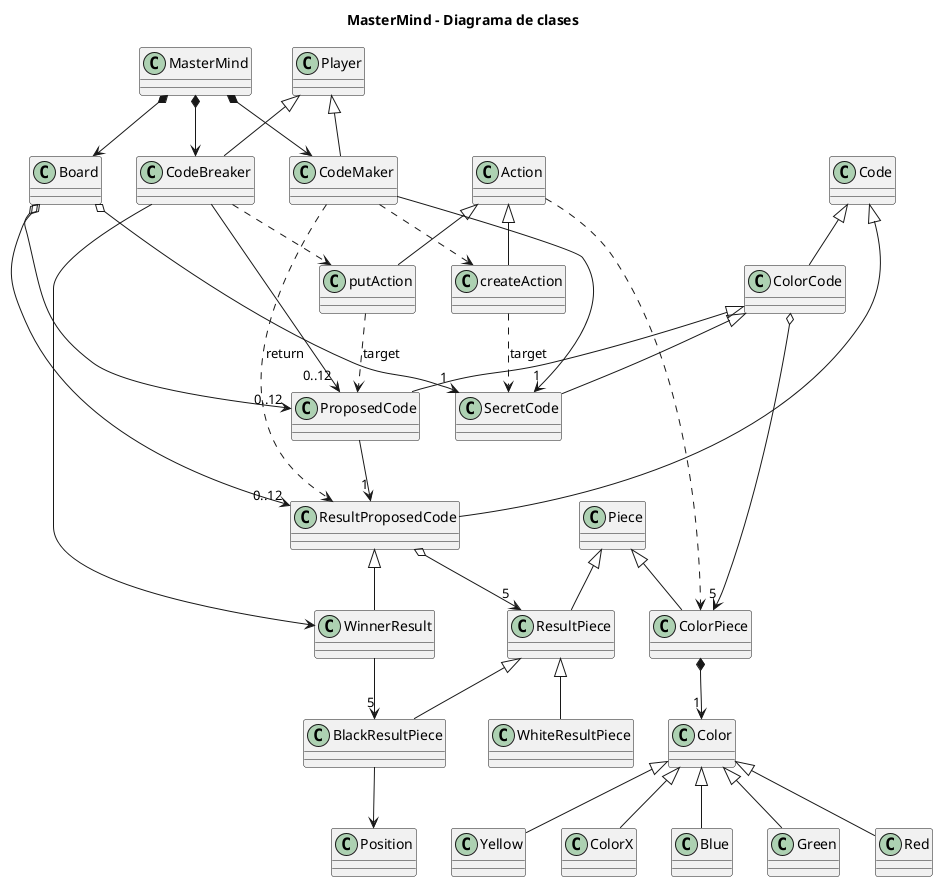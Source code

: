 @startuml MasterMind

title MasterMind - Diagrama de clases

class MasterMind

together {
    class Board
    class CodeMaker
    class CodeBreaker
}
class Player
class Piece
together {
    class ColorPiece
    class ResultPiece
}

together {
    class SecretCode
    class ProposedCode
    class ResultProposedCode
}

together {
    class putAction
    class createAction
}

class BlackResultPiece
class WhiteResultPiece
class WinnerResult
class Color
class Code
class ColorCode
class Position

MasterMind *--> Board
MasterMind *--> CodeMaker
MasterMind *--> CodeBreaker

Code ^-- ColorCode
Code ^-- ResultProposedCode
ColorCode ^-- SecretCode
ColorCode ^-- ProposedCode
ColorCode o--> "5" ColorPiece

Board o--> "1" SecretCode
Board o--> "0..12" ProposedCode
Board o--> "0..12" ResultProposedCode

Player ^-- CodeMaker
Player ^-- CodeBreaker
CodeMaker --> "1" SecretCode
CodeMaker ..> ResultProposedCode :"return"
CodeBreaker --> "0..12" ProposedCode 
ProposedCode --> "1" ResultProposedCode

ResultProposedCode o--> "5" ResultPiece
ResultProposedCode ^-- WinnerResult
CodeBreaker --> WinnerResult
WinnerResult --> "5" BlackResultPiece

Piece ^-- ColorPiece
Piece ^-- ResultPiece

ColorPiece *--> "1" Color
Color ^-- Blue
Color ^-- Green
Color ^-- Red
Color ^-- Yellow
Color ^-- ColorX

ResultPiece ^-- BlackResultPiece
ResultPiece ^-- WhiteResultPiece
BlackResultPiece --> Position

CodeBreaker ..> putAction 
putAction ..> ProposedCode : target

CodeMaker ..> createAction
createAction ..> SecretCode : target

Action ^-- createAction
Action ^-- putAction
Action ..> ColorPiece


@enduml